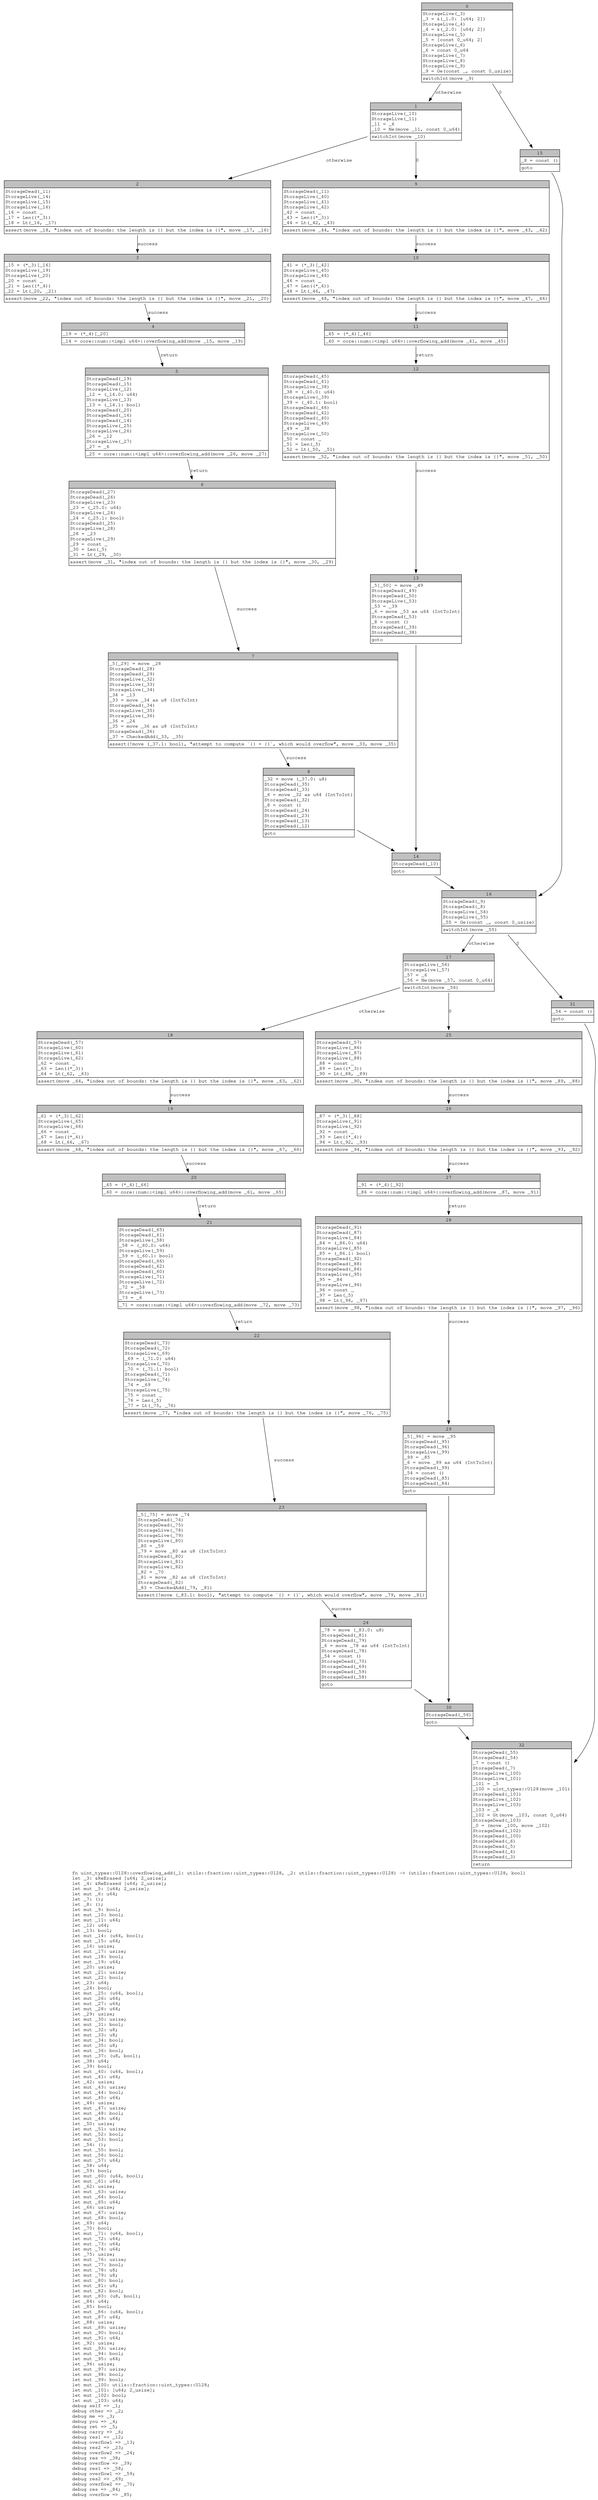 digraph Mir_0_11912 {
    graph [fontname="Courier, monospace"];
    node [fontname="Courier, monospace"];
    edge [fontname="Courier, monospace"];
    label=<fn uint_types::U128::overflowing_add(_1: utils::fraction::uint_types::U128, _2: utils::fraction::uint_types::U128) -&gt; (utils::fraction::uint_types::U128, bool)<br align="left"/>let _3: &amp;ReErased [u64; 2_usize];<br align="left"/>let _4: &amp;ReErased [u64; 2_usize];<br align="left"/>let mut _5: [u64; 2_usize];<br align="left"/>let mut _6: u64;<br align="left"/>let _7: ();<br align="left"/>let _8: ();<br align="left"/>let mut _9: bool;<br align="left"/>let mut _10: bool;<br align="left"/>let mut _11: u64;<br align="left"/>let _12: u64;<br align="left"/>let _13: bool;<br align="left"/>let mut _14: (u64, bool);<br align="left"/>let mut _15: u64;<br align="left"/>let _16: usize;<br align="left"/>let mut _17: usize;<br align="left"/>let mut _18: bool;<br align="left"/>let mut _19: u64;<br align="left"/>let _20: usize;<br align="left"/>let mut _21: usize;<br align="left"/>let mut _22: bool;<br align="left"/>let _23: u64;<br align="left"/>let _24: bool;<br align="left"/>let mut _25: (u64, bool);<br align="left"/>let mut _26: u64;<br align="left"/>let mut _27: u64;<br align="left"/>let mut _28: u64;<br align="left"/>let _29: usize;<br align="left"/>let mut _30: usize;<br align="left"/>let mut _31: bool;<br align="left"/>let mut _32: u8;<br align="left"/>let mut _33: u8;<br align="left"/>let mut _34: bool;<br align="left"/>let mut _35: u8;<br align="left"/>let mut _36: bool;<br align="left"/>let mut _37: (u8, bool);<br align="left"/>let _38: u64;<br align="left"/>let _39: bool;<br align="left"/>let mut _40: (u64, bool);<br align="left"/>let mut _41: u64;<br align="left"/>let _42: usize;<br align="left"/>let mut _43: usize;<br align="left"/>let mut _44: bool;<br align="left"/>let mut _45: u64;<br align="left"/>let _46: usize;<br align="left"/>let mut _47: usize;<br align="left"/>let mut _48: bool;<br align="left"/>let mut _49: u64;<br align="left"/>let _50: usize;<br align="left"/>let mut _51: usize;<br align="left"/>let mut _52: bool;<br align="left"/>let mut _53: bool;<br align="left"/>let _54: ();<br align="left"/>let mut _55: bool;<br align="left"/>let mut _56: bool;<br align="left"/>let mut _57: u64;<br align="left"/>let _58: u64;<br align="left"/>let _59: bool;<br align="left"/>let mut _60: (u64, bool);<br align="left"/>let mut _61: u64;<br align="left"/>let _62: usize;<br align="left"/>let mut _63: usize;<br align="left"/>let mut _64: bool;<br align="left"/>let mut _65: u64;<br align="left"/>let _66: usize;<br align="left"/>let mut _67: usize;<br align="left"/>let mut _68: bool;<br align="left"/>let _69: u64;<br align="left"/>let _70: bool;<br align="left"/>let mut _71: (u64, bool);<br align="left"/>let mut _72: u64;<br align="left"/>let mut _73: u64;<br align="left"/>let mut _74: u64;<br align="left"/>let _75: usize;<br align="left"/>let mut _76: usize;<br align="left"/>let mut _77: bool;<br align="left"/>let mut _78: u8;<br align="left"/>let mut _79: u8;<br align="left"/>let mut _80: bool;<br align="left"/>let mut _81: u8;<br align="left"/>let mut _82: bool;<br align="left"/>let mut _83: (u8, bool);<br align="left"/>let _84: u64;<br align="left"/>let _85: bool;<br align="left"/>let mut _86: (u64, bool);<br align="left"/>let mut _87: u64;<br align="left"/>let _88: usize;<br align="left"/>let mut _89: usize;<br align="left"/>let mut _90: bool;<br align="left"/>let mut _91: u64;<br align="left"/>let _92: usize;<br align="left"/>let mut _93: usize;<br align="left"/>let mut _94: bool;<br align="left"/>let mut _95: u64;<br align="left"/>let _96: usize;<br align="left"/>let mut _97: usize;<br align="left"/>let mut _98: bool;<br align="left"/>let mut _99: bool;<br align="left"/>let mut _100: utils::fraction::uint_types::U128;<br align="left"/>let mut _101: [u64; 2_usize];<br align="left"/>let mut _102: bool;<br align="left"/>let mut _103: u64;<br align="left"/>debug self =&gt; _1;<br align="left"/>debug other =&gt; _2;<br align="left"/>debug me =&gt; _3;<br align="left"/>debug you =&gt; _4;<br align="left"/>debug ret =&gt; _5;<br align="left"/>debug carry =&gt; _6;<br align="left"/>debug res1 =&gt; _12;<br align="left"/>debug overflow1 =&gt; _13;<br align="left"/>debug res2 =&gt; _23;<br align="left"/>debug overflow2 =&gt; _24;<br align="left"/>debug res =&gt; _38;<br align="left"/>debug overflow =&gt; _39;<br align="left"/>debug res1 =&gt; _58;<br align="left"/>debug overflow1 =&gt; _59;<br align="left"/>debug res2 =&gt; _69;<br align="left"/>debug overflow2 =&gt; _70;<br align="left"/>debug res =&gt; _84;<br align="left"/>debug overflow =&gt; _85;<br align="left"/>>;
    bb0__0_11912 [shape="none", label=<<table border="0" cellborder="1" cellspacing="0"><tr><td bgcolor="gray" align="center" colspan="1">0</td></tr><tr><td align="left" balign="left">StorageLive(_3)<br/>_3 = &amp;(_1.0: [u64; 2])<br/>StorageLive(_4)<br/>_4 = &amp;(_2.0: [u64; 2])<br/>StorageLive(_5)<br/>_5 = [const 0_u64; 2]<br/>StorageLive(_6)<br/>_6 = const 0_u64<br/>StorageLive(_7)<br/>StorageLive(_8)<br/>StorageLive(_9)<br/>_9 = Ge(const _, const 0_usize)<br/></td></tr><tr><td align="left">switchInt(move _9)</td></tr></table>>];
    bb1__0_11912 [shape="none", label=<<table border="0" cellborder="1" cellspacing="0"><tr><td bgcolor="gray" align="center" colspan="1">1</td></tr><tr><td align="left" balign="left">StorageLive(_10)<br/>StorageLive(_11)<br/>_11 = _6<br/>_10 = Ne(move _11, const 0_u64)<br/></td></tr><tr><td align="left">switchInt(move _10)</td></tr></table>>];
    bb2__0_11912 [shape="none", label=<<table border="0" cellborder="1" cellspacing="0"><tr><td bgcolor="gray" align="center" colspan="1">2</td></tr><tr><td align="left" balign="left">StorageDead(_11)<br/>StorageLive(_14)<br/>StorageLive(_15)<br/>StorageLive(_16)<br/>_16 = const _<br/>_17 = Len((*_3))<br/>_18 = Lt(_16, _17)<br/></td></tr><tr><td align="left">assert(move _18, &quot;index out of bounds: the length is {} but the index is {}&quot;, move _17, _16)</td></tr></table>>];
    bb3__0_11912 [shape="none", label=<<table border="0" cellborder="1" cellspacing="0"><tr><td bgcolor="gray" align="center" colspan="1">3</td></tr><tr><td align="left" balign="left">_15 = (*_3)[_16]<br/>StorageLive(_19)<br/>StorageLive(_20)<br/>_20 = const _<br/>_21 = Len((*_4))<br/>_22 = Lt(_20, _21)<br/></td></tr><tr><td align="left">assert(move _22, &quot;index out of bounds: the length is {} but the index is {}&quot;, move _21, _20)</td></tr></table>>];
    bb4__0_11912 [shape="none", label=<<table border="0" cellborder="1" cellspacing="0"><tr><td bgcolor="gray" align="center" colspan="1">4</td></tr><tr><td align="left" balign="left">_19 = (*_4)[_20]<br/></td></tr><tr><td align="left">_14 = core::num::&lt;impl u64&gt;::overflowing_add(move _15, move _19)</td></tr></table>>];
    bb5__0_11912 [shape="none", label=<<table border="0" cellborder="1" cellspacing="0"><tr><td bgcolor="gray" align="center" colspan="1">5</td></tr><tr><td align="left" balign="left">StorageDead(_19)<br/>StorageDead(_15)<br/>StorageLive(_12)<br/>_12 = (_14.0: u64)<br/>StorageLive(_13)<br/>_13 = (_14.1: bool)<br/>StorageDead(_20)<br/>StorageDead(_16)<br/>StorageDead(_14)<br/>StorageLive(_25)<br/>StorageLive(_26)<br/>_26 = _12<br/>StorageLive(_27)<br/>_27 = _6<br/></td></tr><tr><td align="left">_25 = core::num::&lt;impl u64&gt;::overflowing_add(move _26, move _27)</td></tr></table>>];
    bb6__0_11912 [shape="none", label=<<table border="0" cellborder="1" cellspacing="0"><tr><td bgcolor="gray" align="center" colspan="1">6</td></tr><tr><td align="left" balign="left">StorageDead(_27)<br/>StorageDead(_26)<br/>StorageLive(_23)<br/>_23 = (_25.0: u64)<br/>StorageLive(_24)<br/>_24 = (_25.1: bool)<br/>StorageDead(_25)<br/>StorageLive(_28)<br/>_28 = _23<br/>StorageLive(_29)<br/>_29 = const _<br/>_30 = Len(_5)<br/>_31 = Lt(_29, _30)<br/></td></tr><tr><td align="left">assert(move _31, &quot;index out of bounds: the length is {} but the index is {}&quot;, move _30, _29)</td></tr></table>>];
    bb7__0_11912 [shape="none", label=<<table border="0" cellborder="1" cellspacing="0"><tr><td bgcolor="gray" align="center" colspan="1">7</td></tr><tr><td align="left" balign="left">_5[_29] = move _28<br/>StorageDead(_28)<br/>StorageDead(_29)<br/>StorageLive(_32)<br/>StorageLive(_33)<br/>StorageLive(_34)<br/>_34 = _13<br/>_33 = move _34 as u8 (IntToInt)<br/>StorageDead(_34)<br/>StorageLive(_35)<br/>StorageLive(_36)<br/>_36 = _24<br/>_35 = move _36 as u8 (IntToInt)<br/>StorageDead(_36)<br/>_37 = CheckedAdd(_33, _35)<br/></td></tr><tr><td align="left">assert(!move (_37.1: bool), &quot;attempt to compute `{} + {}`, which would overflow&quot;, move _33, move _35)</td></tr></table>>];
    bb8__0_11912 [shape="none", label=<<table border="0" cellborder="1" cellspacing="0"><tr><td bgcolor="gray" align="center" colspan="1">8</td></tr><tr><td align="left" balign="left">_32 = move (_37.0: u8)<br/>StorageDead(_35)<br/>StorageDead(_33)<br/>_6 = move _32 as u64 (IntToInt)<br/>StorageDead(_32)<br/>_8 = const ()<br/>StorageDead(_24)<br/>StorageDead(_23)<br/>StorageDead(_13)<br/>StorageDead(_12)<br/></td></tr><tr><td align="left">goto</td></tr></table>>];
    bb9__0_11912 [shape="none", label=<<table border="0" cellborder="1" cellspacing="0"><tr><td bgcolor="gray" align="center" colspan="1">9</td></tr><tr><td align="left" balign="left">StorageDead(_11)<br/>StorageLive(_40)<br/>StorageLive(_41)<br/>StorageLive(_42)<br/>_42 = const _<br/>_43 = Len((*_3))<br/>_44 = Lt(_42, _43)<br/></td></tr><tr><td align="left">assert(move _44, &quot;index out of bounds: the length is {} but the index is {}&quot;, move _43, _42)</td></tr></table>>];
    bb10__0_11912 [shape="none", label=<<table border="0" cellborder="1" cellspacing="0"><tr><td bgcolor="gray" align="center" colspan="1">10</td></tr><tr><td align="left" balign="left">_41 = (*_3)[_42]<br/>StorageLive(_45)<br/>StorageLive(_46)<br/>_46 = const _<br/>_47 = Len((*_4))<br/>_48 = Lt(_46, _47)<br/></td></tr><tr><td align="left">assert(move _48, &quot;index out of bounds: the length is {} but the index is {}&quot;, move _47, _46)</td></tr></table>>];
    bb11__0_11912 [shape="none", label=<<table border="0" cellborder="1" cellspacing="0"><tr><td bgcolor="gray" align="center" colspan="1">11</td></tr><tr><td align="left" balign="left">_45 = (*_4)[_46]<br/></td></tr><tr><td align="left">_40 = core::num::&lt;impl u64&gt;::overflowing_add(move _41, move _45)</td></tr></table>>];
    bb12__0_11912 [shape="none", label=<<table border="0" cellborder="1" cellspacing="0"><tr><td bgcolor="gray" align="center" colspan="1">12</td></tr><tr><td align="left" balign="left">StorageDead(_45)<br/>StorageDead(_41)<br/>StorageLive(_38)<br/>_38 = (_40.0: u64)<br/>StorageLive(_39)<br/>_39 = (_40.1: bool)<br/>StorageDead(_46)<br/>StorageDead(_42)<br/>StorageDead(_40)<br/>StorageLive(_49)<br/>_49 = _38<br/>StorageLive(_50)<br/>_50 = const _<br/>_51 = Len(_5)<br/>_52 = Lt(_50, _51)<br/></td></tr><tr><td align="left">assert(move _52, &quot;index out of bounds: the length is {} but the index is {}&quot;, move _51, _50)</td></tr></table>>];
    bb13__0_11912 [shape="none", label=<<table border="0" cellborder="1" cellspacing="0"><tr><td bgcolor="gray" align="center" colspan="1">13</td></tr><tr><td align="left" balign="left">_5[_50] = move _49<br/>StorageDead(_49)<br/>StorageDead(_50)<br/>StorageLive(_53)<br/>_53 = _39<br/>_6 = move _53 as u64 (IntToInt)<br/>StorageDead(_53)<br/>_8 = const ()<br/>StorageDead(_39)<br/>StorageDead(_38)<br/></td></tr><tr><td align="left">goto</td></tr></table>>];
    bb14__0_11912 [shape="none", label=<<table border="0" cellborder="1" cellspacing="0"><tr><td bgcolor="gray" align="center" colspan="1">14</td></tr><tr><td align="left" balign="left">StorageDead(_10)<br/></td></tr><tr><td align="left">goto</td></tr></table>>];
    bb15__0_11912 [shape="none", label=<<table border="0" cellborder="1" cellspacing="0"><tr><td bgcolor="gray" align="center" colspan="1">15</td></tr><tr><td align="left" balign="left">_8 = const ()<br/></td></tr><tr><td align="left">goto</td></tr></table>>];
    bb16__0_11912 [shape="none", label=<<table border="0" cellborder="1" cellspacing="0"><tr><td bgcolor="gray" align="center" colspan="1">16</td></tr><tr><td align="left" balign="left">StorageDead(_9)<br/>StorageDead(_8)<br/>StorageLive(_54)<br/>StorageLive(_55)<br/>_55 = Ge(const _, const 0_usize)<br/></td></tr><tr><td align="left">switchInt(move _55)</td></tr></table>>];
    bb17__0_11912 [shape="none", label=<<table border="0" cellborder="1" cellspacing="0"><tr><td bgcolor="gray" align="center" colspan="1">17</td></tr><tr><td align="left" balign="left">StorageLive(_56)<br/>StorageLive(_57)<br/>_57 = _6<br/>_56 = Ne(move _57, const 0_u64)<br/></td></tr><tr><td align="left">switchInt(move _56)</td></tr></table>>];
    bb18__0_11912 [shape="none", label=<<table border="0" cellborder="1" cellspacing="0"><tr><td bgcolor="gray" align="center" colspan="1">18</td></tr><tr><td align="left" balign="left">StorageDead(_57)<br/>StorageLive(_60)<br/>StorageLive(_61)<br/>StorageLive(_62)<br/>_62 = const _<br/>_63 = Len((*_3))<br/>_64 = Lt(_62, _63)<br/></td></tr><tr><td align="left">assert(move _64, &quot;index out of bounds: the length is {} but the index is {}&quot;, move _63, _62)</td></tr></table>>];
    bb19__0_11912 [shape="none", label=<<table border="0" cellborder="1" cellspacing="0"><tr><td bgcolor="gray" align="center" colspan="1">19</td></tr><tr><td align="left" balign="left">_61 = (*_3)[_62]<br/>StorageLive(_65)<br/>StorageLive(_66)<br/>_66 = const _<br/>_67 = Len((*_4))<br/>_68 = Lt(_66, _67)<br/></td></tr><tr><td align="left">assert(move _68, &quot;index out of bounds: the length is {} but the index is {}&quot;, move _67, _66)</td></tr></table>>];
    bb20__0_11912 [shape="none", label=<<table border="0" cellborder="1" cellspacing="0"><tr><td bgcolor="gray" align="center" colspan="1">20</td></tr><tr><td align="left" balign="left">_65 = (*_4)[_66]<br/></td></tr><tr><td align="left">_60 = core::num::&lt;impl u64&gt;::overflowing_add(move _61, move _65)</td></tr></table>>];
    bb21__0_11912 [shape="none", label=<<table border="0" cellborder="1" cellspacing="0"><tr><td bgcolor="gray" align="center" colspan="1">21</td></tr><tr><td align="left" balign="left">StorageDead(_65)<br/>StorageDead(_61)<br/>StorageLive(_58)<br/>_58 = (_60.0: u64)<br/>StorageLive(_59)<br/>_59 = (_60.1: bool)<br/>StorageDead(_66)<br/>StorageDead(_62)<br/>StorageDead(_60)<br/>StorageLive(_71)<br/>StorageLive(_72)<br/>_72 = _58<br/>StorageLive(_73)<br/>_73 = _6<br/></td></tr><tr><td align="left">_71 = core::num::&lt;impl u64&gt;::overflowing_add(move _72, move _73)</td></tr></table>>];
    bb22__0_11912 [shape="none", label=<<table border="0" cellborder="1" cellspacing="0"><tr><td bgcolor="gray" align="center" colspan="1">22</td></tr><tr><td align="left" balign="left">StorageDead(_73)<br/>StorageDead(_72)<br/>StorageLive(_69)<br/>_69 = (_71.0: u64)<br/>StorageLive(_70)<br/>_70 = (_71.1: bool)<br/>StorageDead(_71)<br/>StorageLive(_74)<br/>_74 = _69<br/>StorageLive(_75)<br/>_75 = const _<br/>_76 = Len(_5)<br/>_77 = Lt(_75, _76)<br/></td></tr><tr><td align="left">assert(move _77, &quot;index out of bounds: the length is {} but the index is {}&quot;, move _76, _75)</td></tr></table>>];
    bb23__0_11912 [shape="none", label=<<table border="0" cellborder="1" cellspacing="0"><tr><td bgcolor="gray" align="center" colspan="1">23</td></tr><tr><td align="left" balign="left">_5[_75] = move _74<br/>StorageDead(_74)<br/>StorageDead(_75)<br/>StorageLive(_78)<br/>StorageLive(_79)<br/>StorageLive(_80)<br/>_80 = _59<br/>_79 = move _80 as u8 (IntToInt)<br/>StorageDead(_80)<br/>StorageLive(_81)<br/>StorageLive(_82)<br/>_82 = _70<br/>_81 = move _82 as u8 (IntToInt)<br/>StorageDead(_82)<br/>_83 = CheckedAdd(_79, _81)<br/></td></tr><tr><td align="left">assert(!move (_83.1: bool), &quot;attempt to compute `{} + {}`, which would overflow&quot;, move _79, move _81)</td></tr></table>>];
    bb24__0_11912 [shape="none", label=<<table border="0" cellborder="1" cellspacing="0"><tr><td bgcolor="gray" align="center" colspan="1">24</td></tr><tr><td align="left" balign="left">_78 = move (_83.0: u8)<br/>StorageDead(_81)<br/>StorageDead(_79)<br/>_6 = move _78 as u64 (IntToInt)<br/>StorageDead(_78)<br/>_54 = const ()<br/>StorageDead(_70)<br/>StorageDead(_69)<br/>StorageDead(_59)<br/>StorageDead(_58)<br/></td></tr><tr><td align="left">goto</td></tr></table>>];
    bb25__0_11912 [shape="none", label=<<table border="0" cellborder="1" cellspacing="0"><tr><td bgcolor="gray" align="center" colspan="1">25</td></tr><tr><td align="left" balign="left">StorageDead(_57)<br/>StorageLive(_86)<br/>StorageLive(_87)<br/>StorageLive(_88)<br/>_88 = const _<br/>_89 = Len((*_3))<br/>_90 = Lt(_88, _89)<br/></td></tr><tr><td align="left">assert(move _90, &quot;index out of bounds: the length is {} but the index is {}&quot;, move _89, _88)</td></tr></table>>];
    bb26__0_11912 [shape="none", label=<<table border="0" cellborder="1" cellspacing="0"><tr><td bgcolor="gray" align="center" colspan="1">26</td></tr><tr><td align="left" balign="left">_87 = (*_3)[_88]<br/>StorageLive(_91)<br/>StorageLive(_92)<br/>_92 = const _<br/>_93 = Len((*_4))<br/>_94 = Lt(_92, _93)<br/></td></tr><tr><td align="left">assert(move _94, &quot;index out of bounds: the length is {} but the index is {}&quot;, move _93, _92)</td></tr></table>>];
    bb27__0_11912 [shape="none", label=<<table border="0" cellborder="1" cellspacing="0"><tr><td bgcolor="gray" align="center" colspan="1">27</td></tr><tr><td align="left" balign="left">_91 = (*_4)[_92]<br/></td></tr><tr><td align="left">_86 = core::num::&lt;impl u64&gt;::overflowing_add(move _87, move _91)</td></tr></table>>];
    bb28__0_11912 [shape="none", label=<<table border="0" cellborder="1" cellspacing="0"><tr><td bgcolor="gray" align="center" colspan="1">28</td></tr><tr><td align="left" balign="left">StorageDead(_91)<br/>StorageDead(_87)<br/>StorageLive(_84)<br/>_84 = (_86.0: u64)<br/>StorageLive(_85)<br/>_85 = (_86.1: bool)<br/>StorageDead(_92)<br/>StorageDead(_88)<br/>StorageDead(_86)<br/>StorageLive(_95)<br/>_95 = _84<br/>StorageLive(_96)<br/>_96 = const _<br/>_97 = Len(_5)<br/>_98 = Lt(_96, _97)<br/></td></tr><tr><td align="left">assert(move _98, &quot;index out of bounds: the length is {} but the index is {}&quot;, move _97, _96)</td></tr></table>>];
    bb29__0_11912 [shape="none", label=<<table border="0" cellborder="1" cellspacing="0"><tr><td bgcolor="gray" align="center" colspan="1">29</td></tr><tr><td align="left" balign="left">_5[_96] = move _95<br/>StorageDead(_95)<br/>StorageDead(_96)<br/>StorageLive(_99)<br/>_99 = _85<br/>_6 = move _99 as u64 (IntToInt)<br/>StorageDead(_99)<br/>_54 = const ()<br/>StorageDead(_85)<br/>StorageDead(_84)<br/></td></tr><tr><td align="left">goto</td></tr></table>>];
    bb30__0_11912 [shape="none", label=<<table border="0" cellborder="1" cellspacing="0"><tr><td bgcolor="gray" align="center" colspan="1">30</td></tr><tr><td align="left" balign="left">StorageDead(_56)<br/></td></tr><tr><td align="left">goto</td></tr></table>>];
    bb31__0_11912 [shape="none", label=<<table border="0" cellborder="1" cellspacing="0"><tr><td bgcolor="gray" align="center" colspan="1">31</td></tr><tr><td align="left" balign="left">_54 = const ()<br/></td></tr><tr><td align="left">goto</td></tr></table>>];
    bb32__0_11912 [shape="none", label=<<table border="0" cellborder="1" cellspacing="0"><tr><td bgcolor="gray" align="center" colspan="1">32</td></tr><tr><td align="left" balign="left">StorageDead(_55)<br/>StorageDead(_54)<br/>_7 = const ()<br/>StorageDead(_7)<br/>StorageLive(_100)<br/>StorageLive(_101)<br/>_101 = _5<br/>_100 = uint_types::U128(move _101)<br/>StorageDead(_101)<br/>StorageLive(_102)<br/>StorageLive(_103)<br/>_103 = _6<br/>_102 = Gt(move _103, const 0_u64)<br/>StorageDead(_103)<br/>_0 = (move _100, move _102)<br/>StorageDead(_102)<br/>StorageDead(_100)<br/>StorageDead(_6)<br/>StorageDead(_5)<br/>StorageDead(_4)<br/>StorageDead(_3)<br/></td></tr><tr><td align="left">return</td></tr></table>>];
    bb0__0_11912 -> bb15__0_11912 [label="0"];
    bb0__0_11912 -> bb1__0_11912 [label="otherwise"];
    bb1__0_11912 -> bb9__0_11912 [label="0"];
    bb1__0_11912 -> bb2__0_11912 [label="otherwise"];
    bb2__0_11912 -> bb3__0_11912 [label="success"];
    bb3__0_11912 -> bb4__0_11912 [label="success"];
    bb4__0_11912 -> bb5__0_11912 [label="return"];
    bb5__0_11912 -> bb6__0_11912 [label="return"];
    bb6__0_11912 -> bb7__0_11912 [label="success"];
    bb7__0_11912 -> bb8__0_11912 [label="success"];
    bb8__0_11912 -> bb14__0_11912 [label=""];
    bb9__0_11912 -> bb10__0_11912 [label="success"];
    bb10__0_11912 -> bb11__0_11912 [label="success"];
    bb11__0_11912 -> bb12__0_11912 [label="return"];
    bb12__0_11912 -> bb13__0_11912 [label="success"];
    bb13__0_11912 -> bb14__0_11912 [label=""];
    bb14__0_11912 -> bb16__0_11912 [label=""];
    bb15__0_11912 -> bb16__0_11912 [label=""];
    bb16__0_11912 -> bb31__0_11912 [label="0"];
    bb16__0_11912 -> bb17__0_11912 [label="otherwise"];
    bb17__0_11912 -> bb25__0_11912 [label="0"];
    bb17__0_11912 -> bb18__0_11912 [label="otherwise"];
    bb18__0_11912 -> bb19__0_11912 [label="success"];
    bb19__0_11912 -> bb20__0_11912 [label="success"];
    bb20__0_11912 -> bb21__0_11912 [label="return"];
    bb21__0_11912 -> bb22__0_11912 [label="return"];
    bb22__0_11912 -> bb23__0_11912 [label="success"];
    bb23__0_11912 -> bb24__0_11912 [label="success"];
    bb24__0_11912 -> bb30__0_11912 [label=""];
    bb25__0_11912 -> bb26__0_11912 [label="success"];
    bb26__0_11912 -> bb27__0_11912 [label="success"];
    bb27__0_11912 -> bb28__0_11912 [label="return"];
    bb28__0_11912 -> bb29__0_11912 [label="success"];
    bb29__0_11912 -> bb30__0_11912 [label=""];
    bb30__0_11912 -> bb32__0_11912 [label=""];
    bb31__0_11912 -> bb32__0_11912 [label=""];
}
